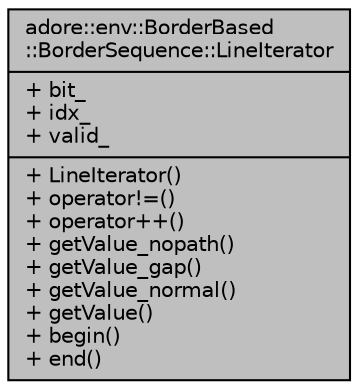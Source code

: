 digraph "adore::env::BorderBased::BorderSequence::LineIterator"
{
 // LATEX_PDF_SIZE
  edge [fontname="Helvetica",fontsize="10",labelfontname="Helvetica",labelfontsize="10"];
  node [fontname="Helvetica",fontsize="10",shape=record];
  Node1 [label="{adore::env::BorderBased\l::BorderSequence::LineIterator\n|+ bit_\l+ idx_\l+ valid_\l|+ LineIterator()\l+ operator!=()\l+ operator++()\l+ getValue_nopath()\l+ getValue_gap()\l+ getValue_normal()\l+ getValue()\l+ begin()\l+ end()\l}",height=0.2,width=0.4,color="black", fillcolor="grey75", style="filled", fontcolor="black",tooltip=" "];
}
